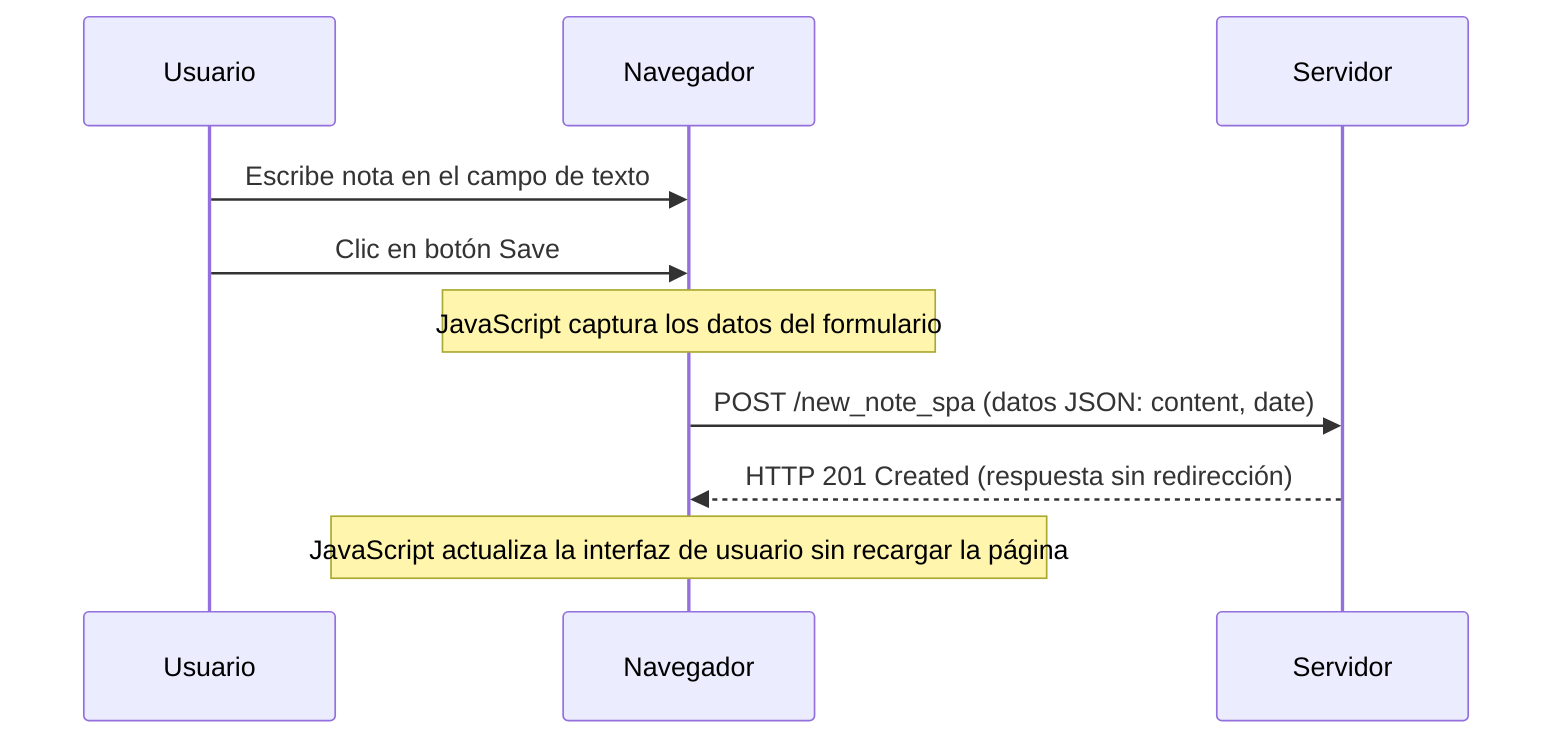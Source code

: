 sequenceDiagram
    participant U as Usuario
    participant B as Navegador
    participant S as Servidor

    U->>B: Escribe nota en el campo de texto
    U->>B: Clic en botón Save

    Note over B: JavaScript captura los datos del formulario

    B->>S: POST /new_note_spa (datos JSON: content, date)
    S-->>B: HTTP 201 Created (respuesta sin redirección)

    Note over B: JavaScript actualiza la interfaz de usuario sin recargar la página